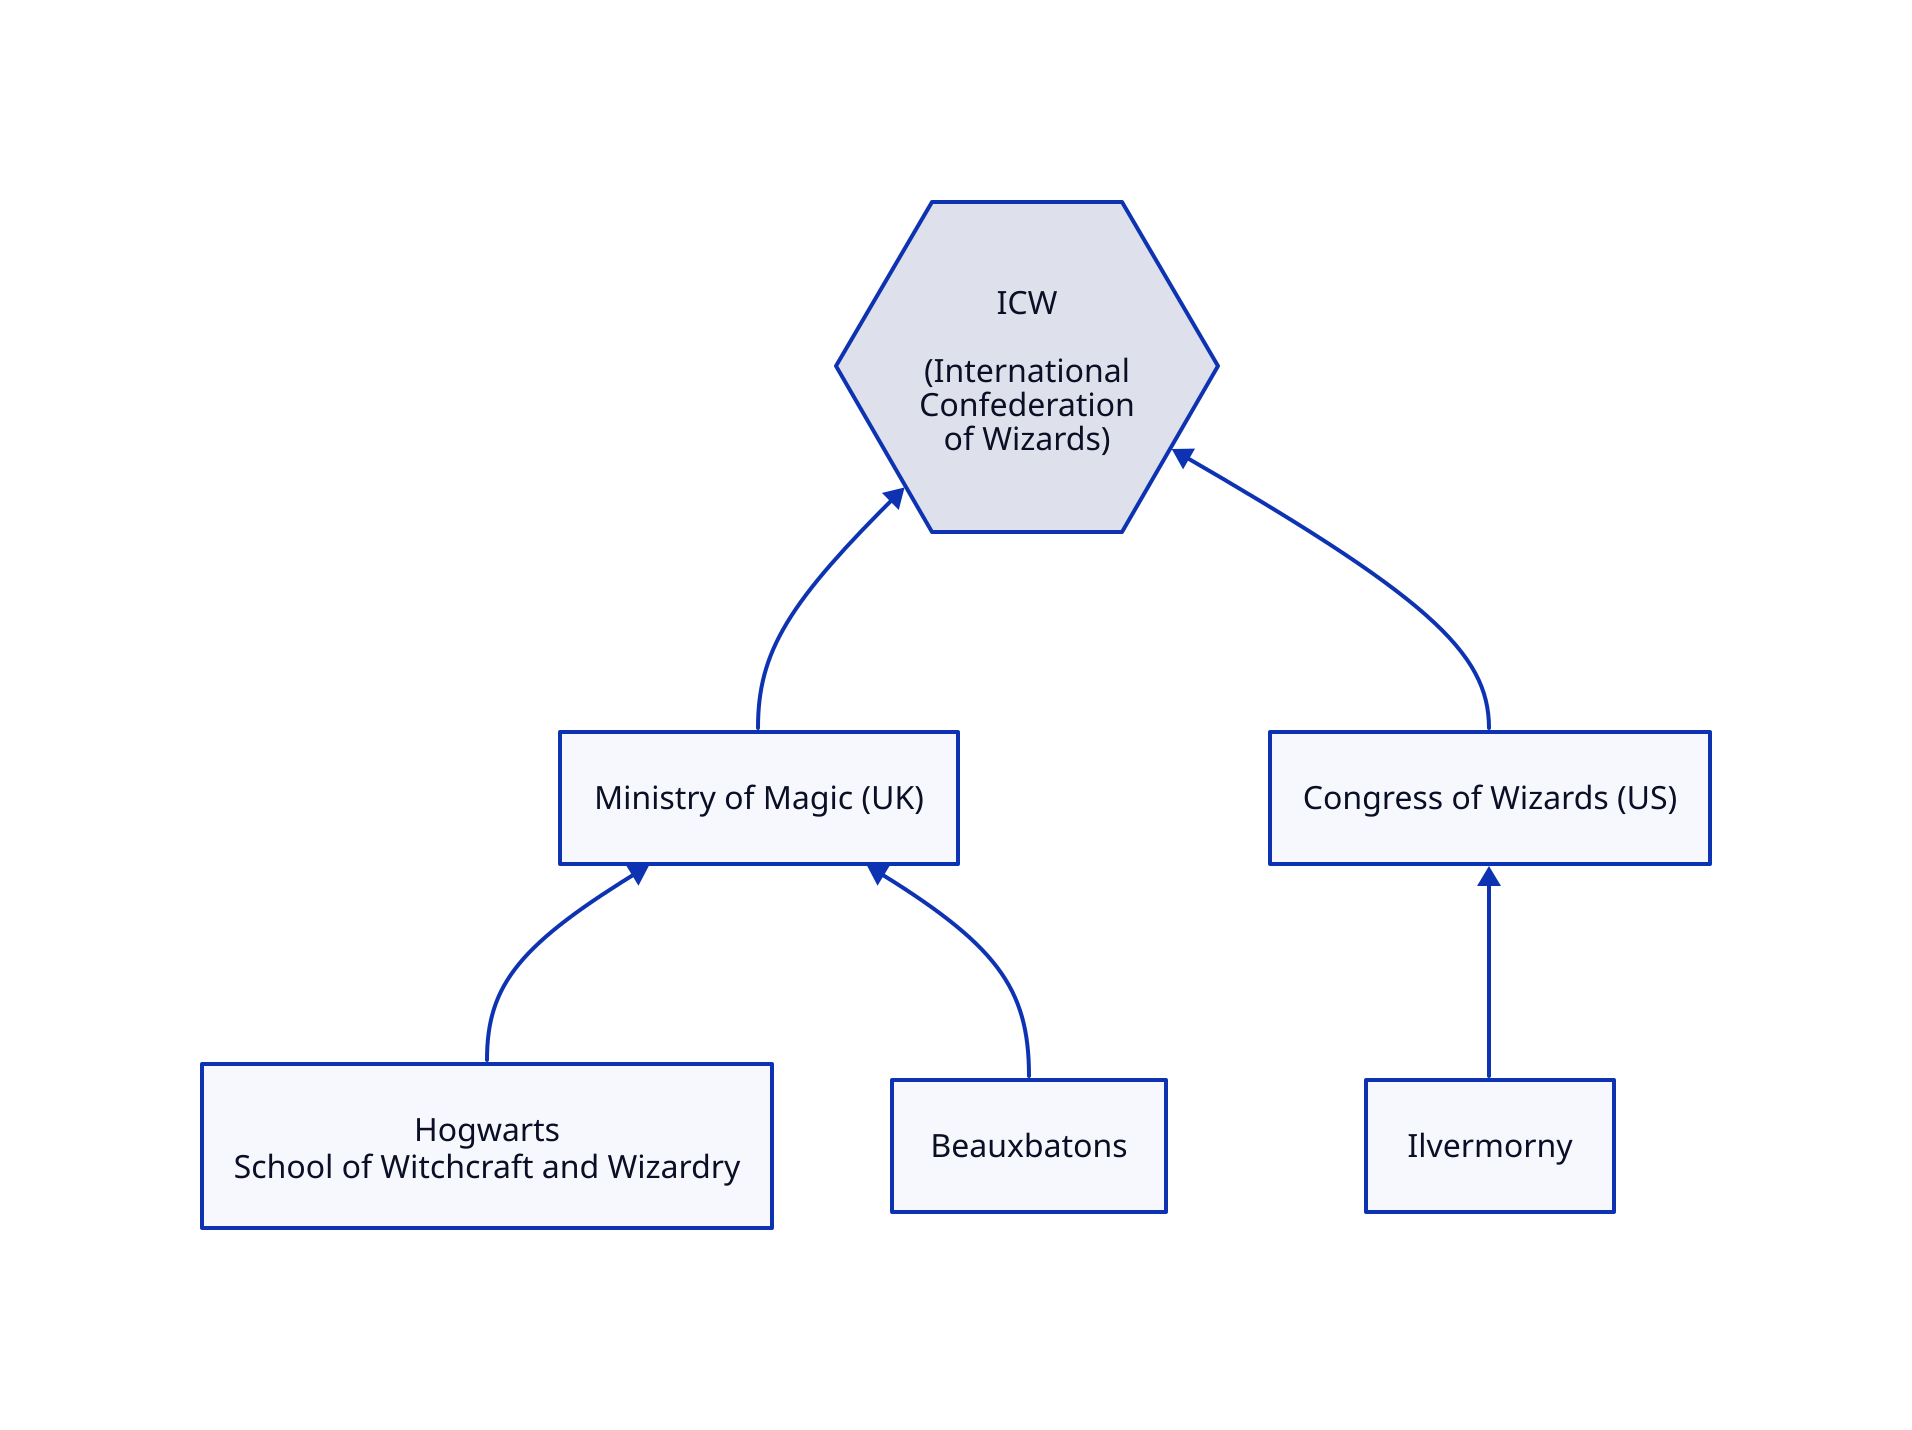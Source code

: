 direction: up

confederation: ICW\n\n(International\nConfederation\nof Wizards) {
  shape: hexagon
}

ministry: Ministry of Magic (UK)
congress: Congress of Wizards (US)
ministry -> confederation
congress -> confederation

hogwarts: Hogwarts\nSchool of Witchcraft and Wizardry
hogwarts -> ministry

beauxbatons: Beauxbatons
beauxbatons -> ministry

ilvermorny: Ilvermorny
ilvermorny -> congress
